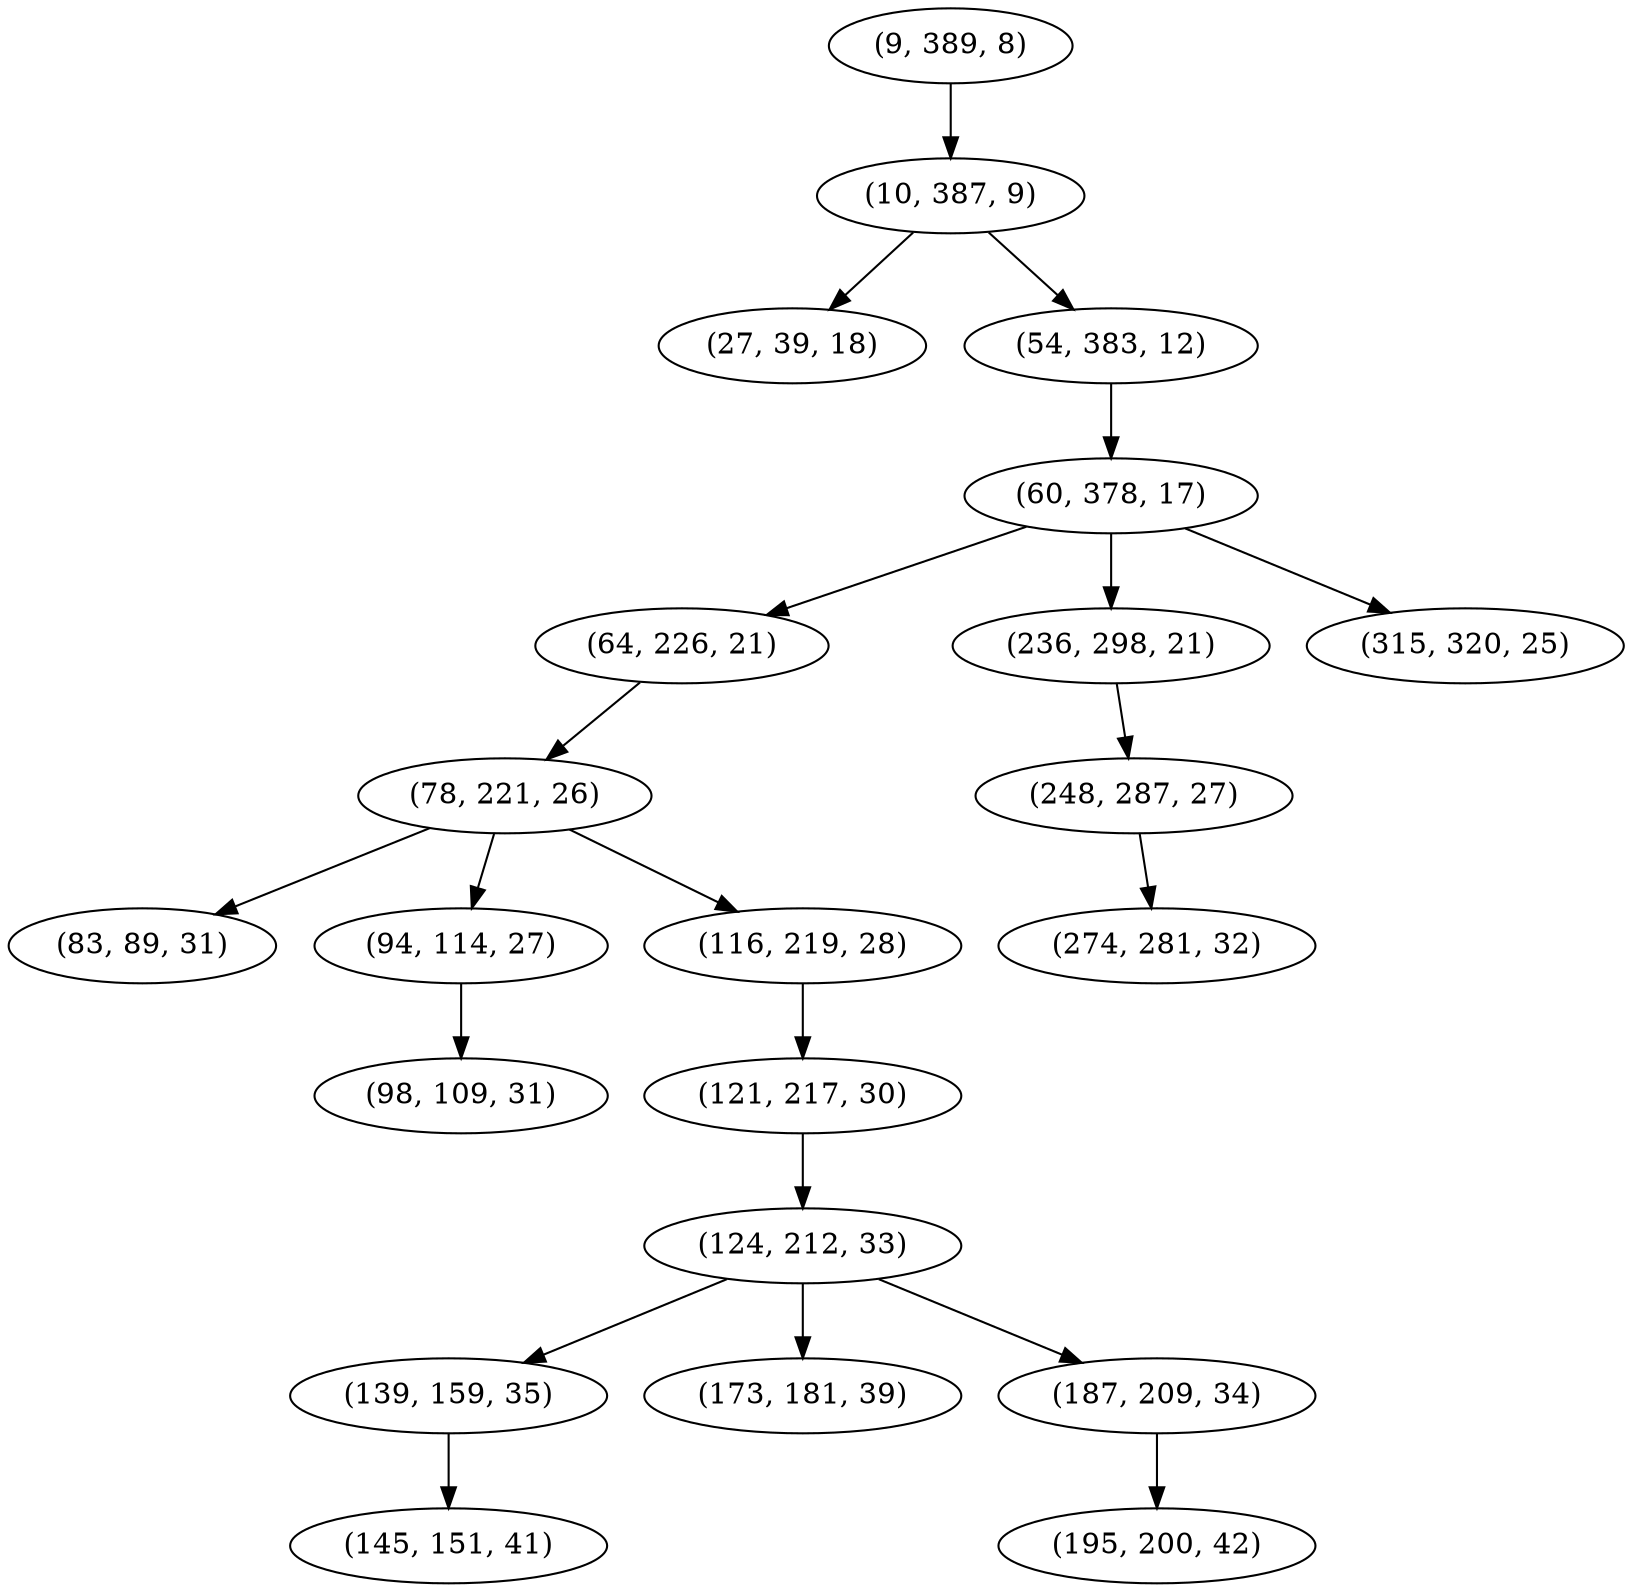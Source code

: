 digraph tree {
    "(9, 389, 8)";
    "(10, 387, 9)";
    "(27, 39, 18)";
    "(54, 383, 12)";
    "(60, 378, 17)";
    "(64, 226, 21)";
    "(78, 221, 26)";
    "(83, 89, 31)";
    "(94, 114, 27)";
    "(98, 109, 31)";
    "(116, 219, 28)";
    "(121, 217, 30)";
    "(124, 212, 33)";
    "(139, 159, 35)";
    "(145, 151, 41)";
    "(173, 181, 39)";
    "(187, 209, 34)";
    "(195, 200, 42)";
    "(236, 298, 21)";
    "(248, 287, 27)";
    "(274, 281, 32)";
    "(315, 320, 25)";
    "(9, 389, 8)" -> "(10, 387, 9)";
    "(10, 387, 9)" -> "(27, 39, 18)";
    "(10, 387, 9)" -> "(54, 383, 12)";
    "(54, 383, 12)" -> "(60, 378, 17)";
    "(60, 378, 17)" -> "(64, 226, 21)";
    "(60, 378, 17)" -> "(236, 298, 21)";
    "(60, 378, 17)" -> "(315, 320, 25)";
    "(64, 226, 21)" -> "(78, 221, 26)";
    "(78, 221, 26)" -> "(83, 89, 31)";
    "(78, 221, 26)" -> "(94, 114, 27)";
    "(78, 221, 26)" -> "(116, 219, 28)";
    "(94, 114, 27)" -> "(98, 109, 31)";
    "(116, 219, 28)" -> "(121, 217, 30)";
    "(121, 217, 30)" -> "(124, 212, 33)";
    "(124, 212, 33)" -> "(139, 159, 35)";
    "(124, 212, 33)" -> "(173, 181, 39)";
    "(124, 212, 33)" -> "(187, 209, 34)";
    "(139, 159, 35)" -> "(145, 151, 41)";
    "(187, 209, 34)" -> "(195, 200, 42)";
    "(236, 298, 21)" -> "(248, 287, 27)";
    "(248, 287, 27)" -> "(274, 281, 32)";
}
